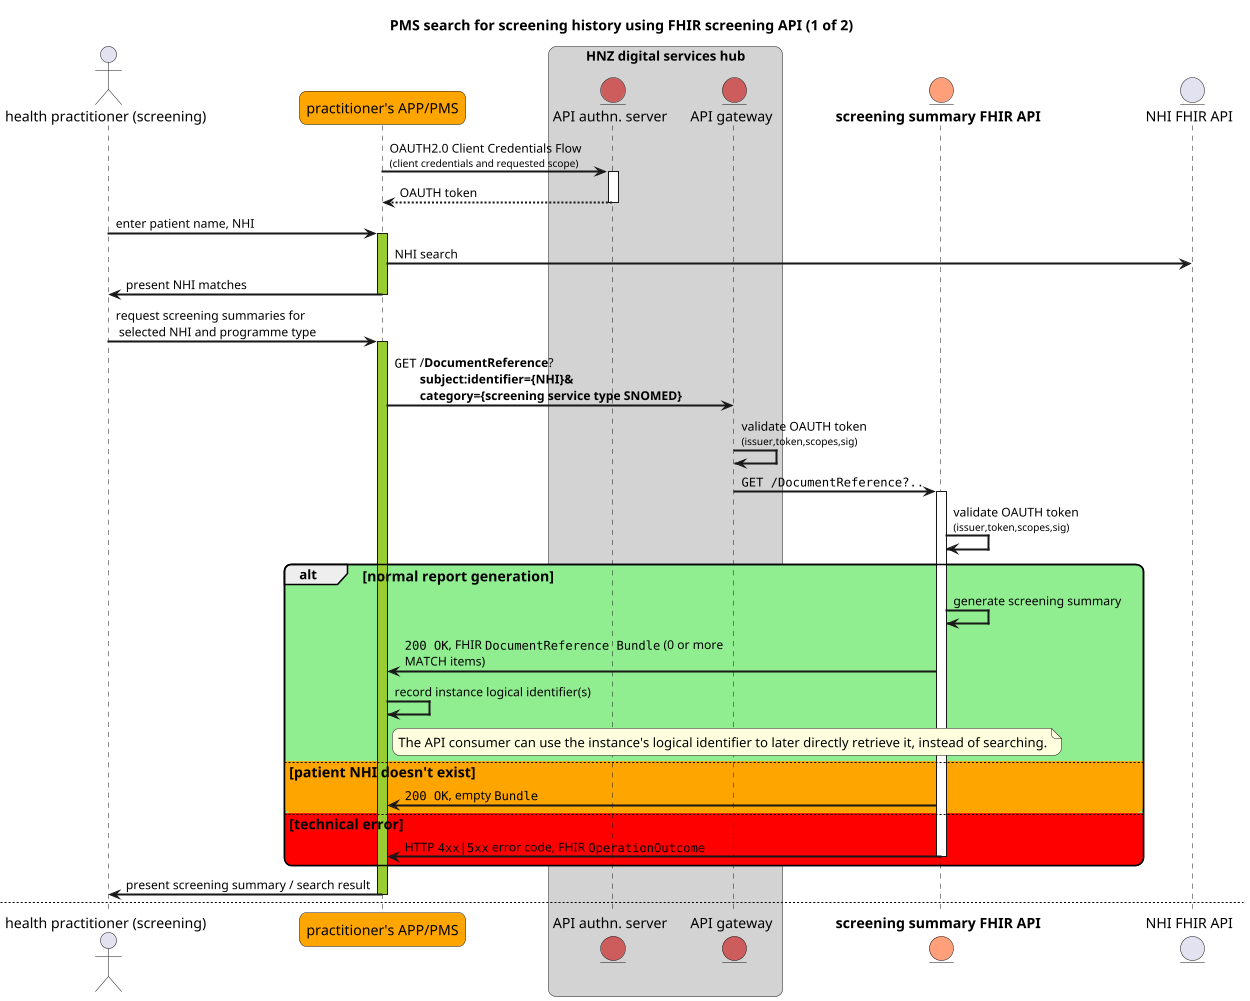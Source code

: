 @startuml seq-fhir-screening-API

autonumber "<b> 00"

skinparam ArrowFontSize 16
skinparam BoxPadding 10
skinparam dpi 400
skinparam MaxMessageSize 350
skinparam NoteFontSize 13
skinparam ParticipantPadding 5
skinparam responseMessageBelowArrow true
skinparam roundcorner 15
skinparam sequenceArrowThickness 2
skinparam SequenceMessageAlignment left
skinparam ArrowFontSize 12
skinparam sequenceStyle uml2
skinparam sequencegroupfontsize 14
' semi-transparent sequence groups!
' see https://sarafian.github.io/tips/2021/03/11/plantuml-tips-tricks-1.html#:~:text=responseMessageBelowArrow-,Semi,-transparent%20group%20backgrounds
skinparam SequenceGroupBodyBackgroundColor #EEEEFF50


scale max 400 width
scale 300*500

actor "health practitioner (screening)" as USER
participant "practitioner's APP/PMS" as APIC #Orange

box "HNZ digital services hub" #LightGrey
  entity "API authn. server" as ROSIE #IndianRed
  entity "API gateway" as APIG #IndianRed
end box

entity "**screening summary FHIR API**" as FHIR #LightSalmon
entity "NHI FHIR API" as NHI

autonumber stop

title "PMS search for screening history using FHIR screening API (1 of 2)"

APIC -> ROSIE++: OAUTH2.0 Client Credentials Flow\n<size:10>(client credentials and requested scope)</size>
return OAUTH token

USER -> APIC++ #YellowGreen: enter patient name, NHI
APIC -> NHI: NHI search
APIC -> USER--: present NHI matches

USER -> APIC++ #YellowGreen: request screening summaries for\n selected NHI and programme type 

APIC -> APIG: ""GET"" /**DocumentReference**?\n\t**subject:identifier={NHI}&**\n\t**category={screening service type SNOMED}**
APIG -> APIG: validate OAUTH token\n<size:10>(issuer,token,scopes,sig)</size>
APIG -> FHIR++: ""GET /DocumentReference?..""
FHIR -> FHIR: validate OAUTH token\n<size:10>(issuer,token,scopes,sig)</size>
alt #LightGreen normal report generation
FHIR -> FHIR: generate screening summary
FHIR -> APIC: ""200 OK"", FHIR ""DocumentReference Bundle"" (0 or more MATCH items)
APIC -> APIC: record instance logical identifier(s)
note right of APIC #LightYellow: The API consumer can use the instance's logical identifier to later directly retrieve it, instead of searching.

else #Orange patient NHI doesn't exist
FHIR -> APIC: ""200 OK"", empty ""Bundle""
else #Red technical error
FHIR -> APIC--: HTTP ""4xx|5xx"" error code, FHIR ""OperationOutcome""
end

APIC -> USER--: present screening summary / search result


newpage PMS retrieve a specific version of a patient's screening history using FHIR screening API (2 of 2)

actor "health practitioner (screening)" as USER
participant "practitioner's APP/PMS" as APIC #Orange

box "HNZ digital services hub" #LightGrey
  entity "API authn. server" as ROSIE #IndianRed
  entity "API gateway" as APIG #IndianRed
end box

entity "**screening summary FHIR API**" as FHIR #LightSalmon
entity "NHI FHIR API" as NHI

autonumber stop

APIC -> ROSIE++: OAUTH2.0 Client Credentials Flow\n<size:10>(client credentials and requested scope)</size>
return OAUTH token

USER -> APIC++ #YellowGreen: request specific version of a patient\n cervical screening summary doc

note right of APIC #LightYellow
  The app may request a DocumentReference instance by specific logical identifier 
  as returned by an earlier screening summary search interaction.
end note

APIC -> APIG: ""GET"" /**DocumentReference/{logical instance identifier}**
APIG -> APIG: validate OAUTH token\n<size:10>(issuer,token,scopes,sig)</size>
APIG -> FHIR++: ""GET /DocumentReference/..""
FHIR -> FHIR: validate OAUTH token\n<size:10>(issuer,token,scopes,sig)</size>
alt #LightGreen normal report generation
FHIR -> FHIR: generate/retrieve screening summary
FHIR -> APIC: ""200 OK"", one specific FHIR ""DocumentReference"" instance
else #Orange instance doesn't exist
FHIR -> APIC: ""404 NOT FOUND""
else #Red technical error
FHIR -> APIC: HTTP ""4xx|5xx"" error code, FHIR ""OperationOutcome""
end

APIC -> USER: present screening summary / search result

@enduml